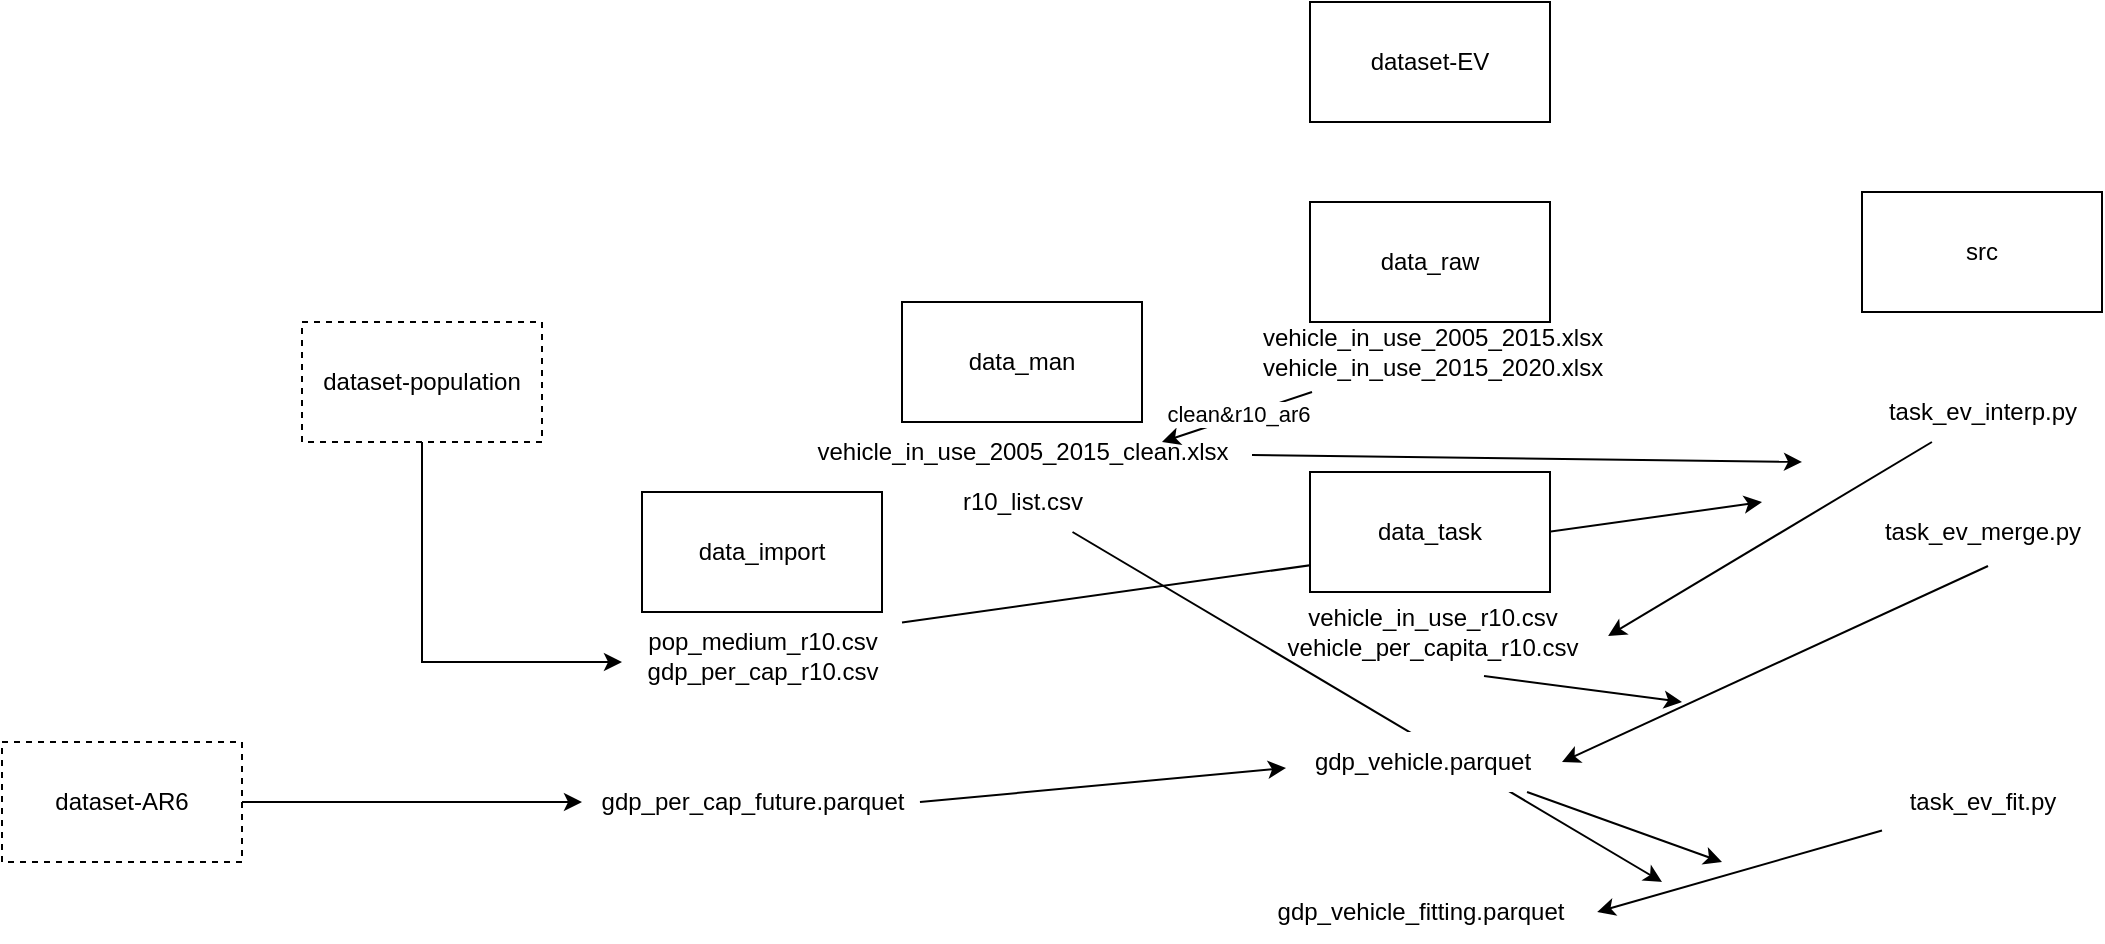<mxfile version="22.1.18" type="device">
  <diagram name="Page-1" id="Z24IuPrhDwBY0-ZQbRCA">
    <mxGraphModel dx="1659" dy="684" grid="1" gridSize="10" guides="1" tooltips="1" connect="1" arrows="1" fold="1" page="1" pageScale="1" pageWidth="827" pageHeight="1169" math="0" shadow="0">
      <root>
        <mxCell id="0" />
        <mxCell id="1" parent="0" />
        <mxCell id="tiek8Za3D-JlFyLIjHAd-11" value="" style="endArrow=classic;html=1;rounded=0;" edge="1" parent="1" source="tiek8Za3D-JlFyLIjHAd-10">
          <mxGeometry width="50" height="50" relative="1" as="geometry">
            <mxPoint x="473" y="455" as="sourcePoint" />
            <mxPoint x="530" y="490" as="targetPoint" />
          </mxGeometry>
        </mxCell>
        <mxCell id="1w62KZlR1Oq3MYPWtMm6-3" value="" style="endArrow=classic;html=1;rounded=0;" parent="1" source="1w62KZlR1Oq3MYPWtMm6-2" edge="1">
          <mxGeometry width="50" height="50" relative="1" as="geometry">
            <mxPoint x="330" y="300" as="sourcePoint" />
            <mxPoint x="580" y="300" as="targetPoint" />
          </mxGeometry>
        </mxCell>
        <mxCell id="nlSuQ021Uz758ZtKiS2r-5" value="" style="endArrow=classic;html=1;rounded=0;" parent="1" source="-Z4zkl6qQeAbOGGAQlyC-5" edge="1">
          <mxGeometry width="50" height="50" relative="1" as="geometry">
            <mxPoint x="550" y="390" as="sourcePoint" />
            <mxPoint x="600" y="280" as="targetPoint" />
          </mxGeometry>
        </mxCell>
        <mxCell id="-Z4zkl6qQeAbOGGAQlyC-1" value="dataset-EV" style="rounded=0;whiteSpace=wrap;html=1;" parent="1" vertex="1">
          <mxGeometry x="354" y="50" width="120" height="60" as="geometry" />
        </mxCell>
        <mxCell id="-Z4zkl6qQeAbOGGAQlyC-2" value="data_raw" style="rounded=0;whiteSpace=wrap;html=1;" parent="1" vertex="1">
          <mxGeometry x="354" y="150" width="120" height="60" as="geometry" />
        </mxCell>
        <mxCell id="-Z4zkl6qQeAbOGGAQlyC-3" value="data_task" style="rounded=0;whiteSpace=wrap;html=1;" parent="1" vertex="1">
          <mxGeometry x="354" y="285" width="120" height="60" as="geometry" />
        </mxCell>
        <mxCell id="-Z4zkl6qQeAbOGGAQlyC-4" value="data_man" style="rounded=0;whiteSpace=wrap;html=1;" parent="1" vertex="1">
          <mxGeometry x="150" y="200" width="120" height="60" as="geometry" />
        </mxCell>
        <mxCell id="-Z4zkl6qQeAbOGGAQlyC-5" value="vehicle_in_use_2005_2015_clean.xlsx" style="text;html=1;align=center;verticalAlign=middle;resizable=0;points=[];autosize=1;strokeColor=none;fillColor=none;" parent="1" vertex="1">
          <mxGeometry x="95" y="260" width="230" height="30" as="geometry" />
        </mxCell>
        <mxCell id="-Z4zkl6qQeAbOGGAQlyC-6" value="vehicle_in_use_2005_2015.xlsx&lt;br&gt;vehicle_in_use_2015_2020.xlsx" style="text;html=1;align=center;verticalAlign=middle;resizable=0;points=[];autosize=1;strokeColor=none;fillColor=none;" parent="1" vertex="1">
          <mxGeometry x="320" y="205" width="190" height="40" as="geometry" />
        </mxCell>
        <mxCell id="-Z4zkl6qQeAbOGGAQlyC-7" value="" style="endArrow=classic;html=1;rounded=0;" parent="1" source="-Z4zkl6qQeAbOGGAQlyC-6" edge="1">
          <mxGeometry width="50" height="50" relative="1" as="geometry">
            <mxPoint x="290" y="280" as="sourcePoint" />
            <mxPoint x="280" y="270" as="targetPoint" />
          </mxGeometry>
        </mxCell>
        <mxCell id="-Z4zkl6qQeAbOGGAQlyC-8" value="clean&amp;amp;r10_ar6" style="edgeLabel;html=1;align=center;verticalAlign=middle;resizable=0;points=[];" parent="-Z4zkl6qQeAbOGGAQlyC-7" vertex="1" connectable="0">
          <mxGeometry x="-0.027" y="-1" relative="1" as="geometry">
            <mxPoint as="offset" />
          </mxGeometry>
        </mxCell>
        <mxCell id="nlSuQ021Uz758ZtKiS2r-1" value="src" style="rounded=0;whiteSpace=wrap;html=1;" parent="1" vertex="1">
          <mxGeometry x="630" y="145" width="120" height="60" as="geometry" />
        </mxCell>
        <mxCell id="nlSuQ021Uz758ZtKiS2r-2" value="task_ev_interp.py" style="text;html=1;align=center;verticalAlign=middle;resizable=0;points=[];autosize=1;strokeColor=none;fillColor=none;" parent="1" vertex="1">
          <mxGeometry x="630" y="240" width="120" height="30" as="geometry" />
        </mxCell>
        <mxCell id="nlSuQ021Uz758ZtKiS2r-4" value="" style="endArrow=classic;html=1;rounded=0;entryX=1.018;entryY=0.55;entryDx=0;entryDy=0;entryPerimeter=0;" parent="1" source="nlSuQ021Uz758ZtKiS2r-2" target="nlSuQ021Uz758ZtKiS2r-6" edge="1">
          <mxGeometry width="50" height="50" relative="1" as="geometry">
            <mxPoint x="730" y="210" as="sourcePoint" />
            <mxPoint x="490" y="385" as="targetPoint" />
          </mxGeometry>
        </mxCell>
        <mxCell id="nlSuQ021Uz758ZtKiS2r-6" value="vehicle_in_use_r10.csv&lt;br&gt;vehicle_per_capita_r10.csv" style="text;html=1;align=center;verticalAlign=middle;resizable=0;points=[];autosize=1;strokeColor=none;fillColor=none;" parent="1" vertex="1">
          <mxGeometry x="330" y="345" width="170" height="40" as="geometry" />
        </mxCell>
        <mxCell id="1w62KZlR1Oq3MYPWtMm6-1" value="data_import" style="rounded=0;whiteSpace=wrap;html=1;" parent="1" vertex="1">
          <mxGeometry x="20" y="295" width="120" height="60" as="geometry" />
        </mxCell>
        <mxCell id="1w62KZlR1Oq3MYPWtMm6-2" value="pop_medium_r10.csv" style="text;html=1;align=center;verticalAlign=middle;resizable=0;points=[];autosize=1;strokeColor=none;fillColor=none;" parent="1" vertex="1">
          <mxGeometry x="10" y="355" width="140" height="30" as="geometry" />
        </mxCell>
        <mxCell id="1w62KZlR1Oq3MYPWtMm6-5" style="edgeStyle=orthogonalEdgeStyle;rounded=0;orthogonalLoop=1;jettySize=auto;html=1;exitX=0.5;exitY=1;exitDx=0;exitDy=0;" parent="1" source="1w62KZlR1Oq3MYPWtMm6-4" target="1w62KZlR1Oq3MYPWtMm6-2" edge="1">
          <mxGeometry relative="1" as="geometry">
            <Array as="points">
              <mxPoint x="-90" y="380" />
            </Array>
          </mxGeometry>
        </mxCell>
        <mxCell id="1w62KZlR1Oq3MYPWtMm6-4" value="dataset-population" style="rounded=0;whiteSpace=wrap;html=1;dashed=1;" parent="1" vertex="1">
          <mxGeometry x="-150" y="210" width="120" height="60" as="geometry" />
        </mxCell>
        <mxCell id="1w62KZlR1Oq3MYPWtMm6-6" value="gdp_per_cap_r10.csv" style="text;html=1;align=center;verticalAlign=middle;resizable=0;points=[];autosize=1;strokeColor=none;fillColor=none;" parent="1" vertex="1">
          <mxGeometry x="10" y="370" width="140" height="30" as="geometry" />
        </mxCell>
        <mxCell id="MhJfrSOFL63xfzxJtakg-4" style="edgeStyle=orthogonalEdgeStyle;rounded=0;orthogonalLoop=1;jettySize=auto;html=1;exitX=1;exitY=0.5;exitDx=0;exitDy=0;" parent="1" source="MhJfrSOFL63xfzxJtakg-1" target="MhJfrSOFL63xfzxJtakg-2" edge="1">
          <mxGeometry relative="1" as="geometry" />
        </mxCell>
        <mxCell id="MhJfrSOFL63xfzxJtakg-1" value="dataset-AR6" style="rounded=0;whiteSpace=wrap;html=1;dashed=1;" parent="1" vertex="1">
          <mxGeometry x="-300" y="420" width="120" height="60" as="geometry" />
        </mxCell>
        <mxCell id="MhJfrSOFL63xfzxJtakg-2" value="gdp_per_cap_future.parquet" style="text;html=1;align=center;verticalAlign=middle;resizable=0;points=[];autosize=1;strokeColor=none;fillColor=none;" parent="1" vertex="1">
          <mxGeometry x="-10" y="435" width="170" height="30" as="geometry" />
        </mxCell>
        <mxCell id="2" value="task_ev_merge.py" style="text;html=1;align=center;verticalAlign=middle;resizable=0;points=[];autosize=1;strokeColor=none;fillColor=none;" parent="1" vertex="1">
          <mxGeometry x="630" y="300" width="120" height="30" as="geometry" />
        </mxCell>
        <mxCell id="3" value="" style="endArrow=classic;html=1;rounded=0;exitX=0.994;exitY=0.5;exitDx=0;exitDy=0;exitPerimeter=0;entryX=-0.023;entryY=0.6;entryDx=0;entryDy=0;entryPerimeter=0;" parent="1" source="MhJfrSOFL63xfzxJtakg-2" target="5" edge="1">
          <mxGeometry width="50" height="50" relative="1" as="geometry">
            <mxPoint x="160" y="370.2" as="sourcePoint" />
            <mxPoint x="360" y="440" as="targetPoint" />
          </mxGeometry>
        </mxCell>
        <mxCell id="4" value="" style="endArrow=classic;html=1;rounded=0;exitX=0.525;exitY=1.067;exitDx=0;exitDy=0;exitPerimeter=0;" parent="1" source="2" edge="1">
          <mxGeometry width="50" height="50" relative="1" as="geometry">
            <mxPoint x="168.98" y="460" as="sourcePoint" />
            <mxPoint x="480" y="430" as="targetPoint" />
          </mxGeometry>
        </mxCell>
        <mxCell id="5" value="gdp_vehicle.parquet" style="text;html=1;align=center;verticalAlign=middle;resizable=0;points=[];autosize=1;fillColor=default;" parent="1" vertex="1">
          <mxGeometry x="345" y="415" width="130" height="30" as="geometry" />
        </mxCell>
        <mxCell id="6" value="" style="endArrow=classic;html=1;rounded=0;exitX=0.653;exitY=1.05;exitDx=0;exitDy=0;exitPerimeter=0;" parent="1" source="nlSuQ021Uz758ZtKiS2r-6" edge="1">
          <mxGeometry width="50" height="50" relative="1" as="geometry">
            <mxPoint x="168.98" y="460" as="sourcePoint" />
            <mxPoint x="540" y="400" as="targetPoint" />
          </mxGeometry>
        </mxCell>
        <mxCell id="tiek8Za3D-JlFyLIjHAd-6" value="task_ev_fit.py" style="text;html=1;align=center;verticalAlign=middle;resizable=0;points=[];autosize=1;strokeColor=none;fillColor=none;" vertex="1" parent="1">
          <mxGeometry x="640" y="435" width="100" height="30" as="geometry" />
        </mxCell>
        <mxCell id="tiek8Za3D-JlFyLIjHAd-7" value="gdp_vehicle_fitting.parquet" style="text;html=1;align=center;verticalAlign=middle;resizable=0;points=[];autosize=1;strokeColor=none;fillColor=none;" vertex="1" parent="1">
          <mxGeometry x="324" y="490" width="170" height="30" as="geometry" />
        </mxCell>
        <mxCell id="tiek8Za3D-JlFyLIjHAd-8" value="" style="endArrow=classic;html=1;rounded=0;entryX=1.021;entryY=0.5;entryDx=0;entryDy=0;entryPerimeter=0;" edge="1" parent="1" source="tiek8Za3D-JlFyLIjHAd-6" target="tiek8Za3D-JlFyLIjHAd-7">
          <mxGeometry width="50" height="50" relative="1" as="geometry">
            <mxPoint x="703" y="342" as="sourcePoint" />
            <mxPoint x="490" y="440" as="targetPoint" />
          </mxGeometry>
        </mxCell>
        <mxCell id="tiek8Za3D-JlFyLIjHAd-9" value="" style="endArrow=classic;html=1;rounded=0;exitX=0.904;exitY=1;exitDx=0;exitDy=0;exitPerimeter=0;" edge="1" parent="1" source="5">
          <mxGeometry width="50" height="50" relative="1" as="geometry">
            <mxPoint x="650" y="474" as="sourcePoint" />
            <mxPoint x="560" y="480" as="targetPoint" />
          </mxGeometry>
        </mxCell>
        <mxCell id="tiek8Za3D-JlFyLIjHAd-10" value="r10_list.csv" style="text;html=1;align=center;verticalAlign=middle;resizable=0;points=[];autosize=1;strokeColor=none;fillColor=none;" vertex="1" parent="1">
          <mxGeometry x="170" y="285" width="80" height="30" as="geometry" />
        </mxCell>
      </root>
    </mxGraphModel>
  </diagram>
</mxfile>
